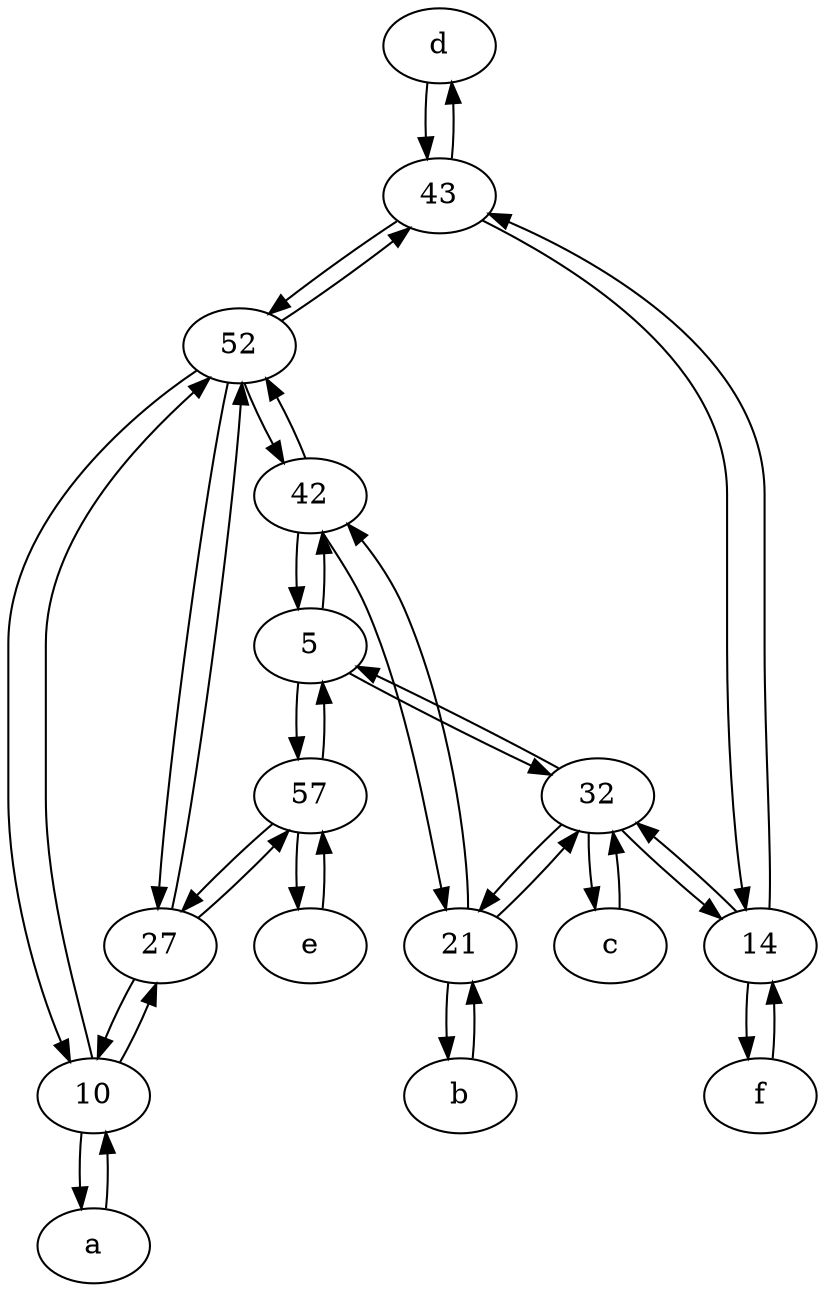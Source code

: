 digraph  {
	d [pos="20,30!"];
	14;
	42;
	57;
	b [pos="50,20!"];
	43;
	27;
	f [pos="15,45!"];
	5;
	c [pos="20,10!"];
	e [pos="30,50!"];
	32;
	52;
	21;
	10;
	a [pos="40,10!"];
	f -> 14;
	10 -> a;
	43 -> 14;
	57 -> 27;
	42 -> 21;
	57 -> e;
	21 -> 42;
	14 -> 32;
	10 -> 52;
	21 -> 32;
	32 -> 14;
	5 -> 32;
	5 -> 57;
	d -> 43;
	32 -> c;
	52 -> 43;
	42 -> 52;
	14 -> 43;
	5 -> 42;
	a -> 10;
	57 -> 5;
	43 -> 52;
	52 -> 27;
	27 -> 52;
	43 -> d;
	b -> 21;
	21 -> b;
	52 -> 42;
	c -> 32;
	32 -> 21;
	52 -> 10;
	42 -> 5;
	e -> 57;
	14 -> f;
	27 -> 10;
	10 -> 27;
	32 -> 5;
	27 -> 57;

	}